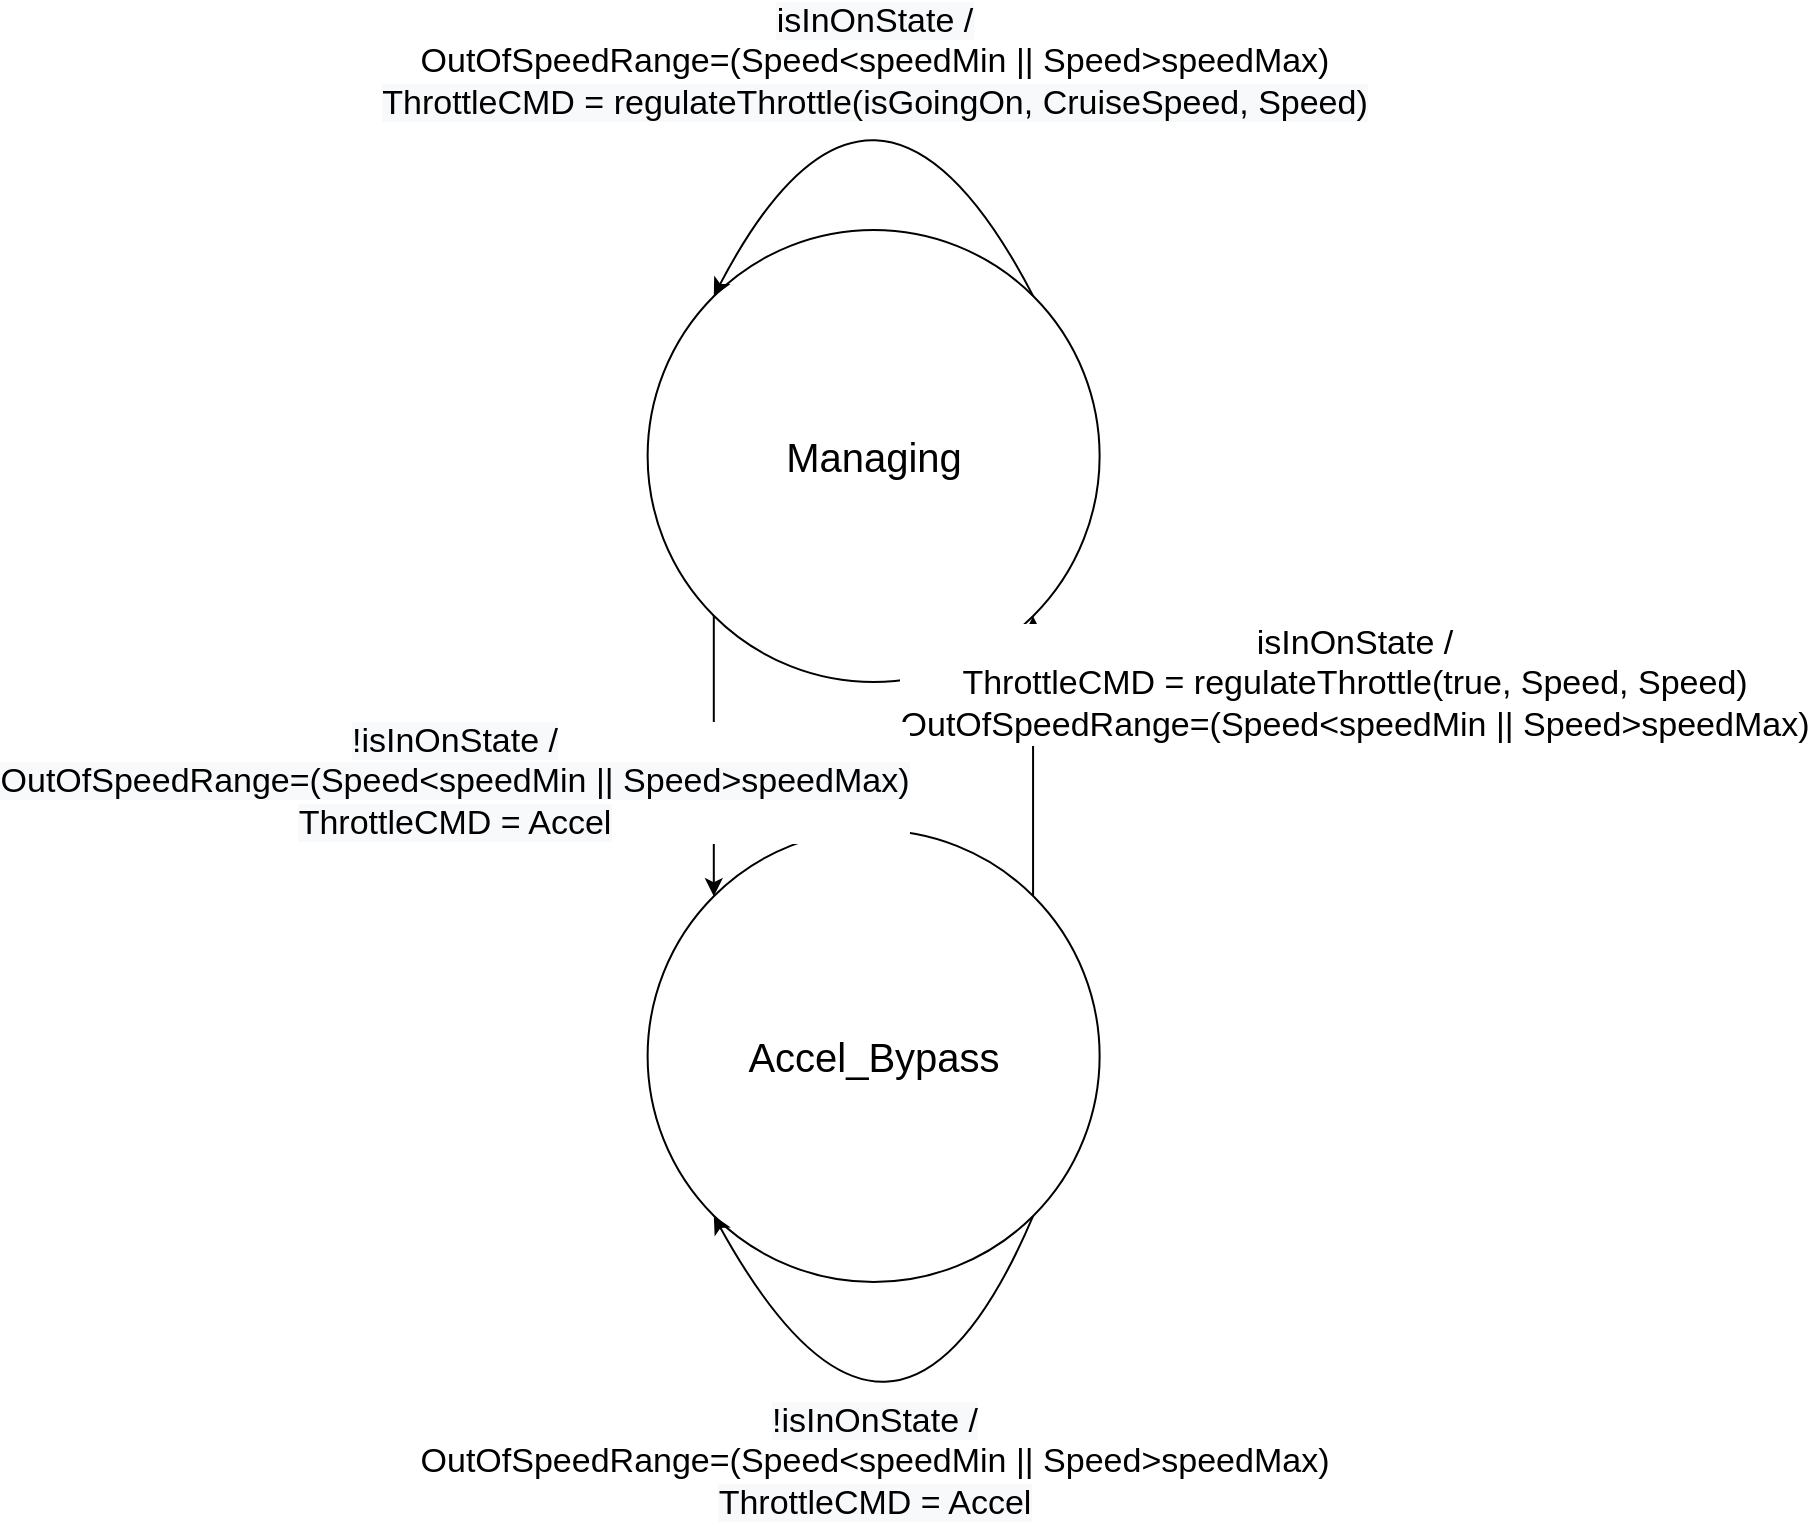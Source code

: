<mxfile version="12.9.3" type="device"><diagram id="duKgqAcAAZWye7YxAfLH" name="Page-1"><mxGraphModel dx="1278" dy="948" grid="1" gridSize="10" guides="1" tooltips="1" connect="1" arrows="1" fold="1" page="1" pageScale="1" pageWidth="1169" pageHeight="827" math="0" shadow="0"><root><mxCell id="0"/><mxCell id="1" parent="0"/><mxCell id="W63KqZGniI1SryFIfaOX-1" value="&lt;font style=&quot;font-size: 20px&quot;&gt;Managing&lt;/font&gt;" style="ellipse;whiteSpace=wrap;html=1;aspect=fixed;" parent="1" vertex="1"><mxGeometry x="456.81" y="144" width="226" height="226" as="geometry"/></mxCell><mxCell id="W63KqZGniI1SryFIfaOX-2" value="&lt;font style=&quot;font-size: 20px&quot;&gt;Accel_Bypass&lt;br&gt;&lt;/font&gt;" style="ellipse;whiteSpace=wrap;html=1;aspect=fixed;" parent="1" vertex="1"><mxGeometry x="456.81" y="444" width="226" height="226" as="geometry"/></mxCell><mxCell id="W63KqZGniI1SryFIfaOX-4" value="" style="curved=1;endArrow=classic;html=1;entryX=0;entryY=0;entryDx=0;entryDy=0;exitX=1;exitY=0;exitDx=0;exitDy=0;" parent="1" source="W63KqZGniI1SryFIfaOX-1" target="W63KqZGniI1SryFIfaOX-1" edge="1"><mxGeometry width="50" height="50" relative="1" as="geometry"><mxPoint x="642" y="169" as="sourcePoint"/><mxPoint x="986.81" y="474" as="targetPoint"/><Array as="points"><mxPoint x="570" y="24"/></Array></mxGeometry></mxCell><mxCell id="W63KqZGniI1SryFIfaOX-5" value="&lt;span style=&quot;font-size: 17px ; background-color: rgb(248 , 249 , 250)&quot;&gt;isInOnState&amp;nbsp;&lt;/span&gt;&lt;span style=&quot;font-size: 17px ; background-color: rgb(248 , 249 , 250)&quot;&gt;/&lt;br&gt;&lt;/span&gt;&lt;span style=&quot;font-size: 17px&quot;&gt;OutOfSpeedRange=(Speed&amp;lt;speedMin || S&lt;/span&gt;&lt;span style=&quot;font-size: 17px&quot;&gt;peed&amp;gt;speedMax)&lt;/span&gt;&lt;span style=&quot;font-size: 17px ; background-color: rgb(248 , 249 , 250)&quot;&gt;&lt;br&gt;&lt;/span&gt;&lt;span style=&quot;font-family: &amp;#34;helvetica&amp;#34; ; font-size: 17px ; background-color: rgb(248 , 249 , 250)&quot;&gt;ThrottleCMD =&amp;nbsp;&lt;/span&gt;&lt;span style=&quot;font-family: &amp;#34;helvetica&amp;#34; ; font-size: 17px ; background-color: rgb(248 , 249 , 250)&quot;&gt;regulateThrottle(isGoingOn, CruiseSpeed, Speed)&lt;/span&gt;&lt;span style=&quot;font-size: 17px ; background-color: rgb(248 , 249 , 250)&quot;&gt;&lt;br&gt;&lt;/span&gt;" style="edgeLabel;html=1;align=center;verticalAlign=middle;resizable=0;points=[];" parent="W63KqZGniI1SryFIfaOX-4" vertex="1" connectable="0"><mxGeometry x="-0.432" y="30" relative="1" as="geometry"><mxPoint x="-8.2" y="-44.34" as="offset"/></mxGeometry></mxCell><mxCell id="W63KqZGniI1SryFIfaOX-6" value="" style="endArrow=classic;html=1;exitX=1;exitY=0;exitDx=0;exitDy=0;entryX=1;entryY=1;entryDx=0;entryDy=0;" parent="1" source="W63KqZGniI1SryFIfaOX-2" target="W63KqZGniI1SryFIfaOX-1" edge="1"><mxGeometry width="50" height="50" relative="1" as="geometry"><mxPoint x="936.81" y="524" as="sourcePoint"/><mxPoint x="700" y="337" as="targetPoint"/></mxGeometry></mxCell><mxCell id="W63KqZGniI1SryFIfaOX-7" value="&lt;span style=&quot;background-color: rgb(255 , 255 , 255)&quot;&gt;&lt;font style=&quot;font-size: 17px&quot;&gt;isInOnState&amp;nbsp;&lt;/font&gt;&lt;span style=&quot;font-size: 17px&quot;&gt;/&lt;br&gt;&lt;/span&gt;&lt;span style=&quot;font-size: 17px&quot;&gt;ThrottleCMD = &lt;/span&gt;&lt;span style=&quot;font-size: 17px&quot;&gt;regulateThrottle(true, Speed, Speed)&lt;br&gt;&lt;/span&gt;&lt;span style=&quot;font-size: 17px&quot;&gt;OutOfSpeedRange=(Speed&amp;lt;speedMin || S&lt;/span&gt;&lt;span style=&quot;font-size: 17px&quot;&gt;peed&amp;gt;speedMax)&lt;/span&gt;&lt;/span&gt;&lt;span style=&quot;font-size: 17px ; background-color: rgb(248 , 249 , 250)&quot;&gt;&lt;br&gt;&lt;/span&gt;" style="edgeLabel;html=1;align=center;verticalAlign=middle;resizable=0;points=[];" parent="W63KqZGniI1SryFIfaOX-6" vertex="1" connectable="0"><mxGeometry x="-0.177" y="6" relative="1" as="geometry"><mxPoint x="166.29" y="-49.1" as="offset"/></mxGeometry></mxCell><mxCell id="W63KqZGniI1SryFIfaOX-16" value="" style="curved=1;endArrow=classic;html=1;exitX=1;exitY=1;exitDx=0;exitDy=0;entryX=0;entryY=1;entryDx=0;entryDy=0;" parent="1" source="W63KqZGniI1SryFIfaOX-2" target="W63KqZGniI1SryFIfaOX-2" edge="1"><mxGeometry width="50" height="50" relative="1" as="geometry"><mxPoint x="1021.81" y="494" as="sourcePoint"/><mxPoint x="1071.81" y="444" as="targetPoint"/><Array as="points"><mxPoint x="580" y="800"/></Array></mxGeometry></mxCell><mxCell id="W63KqZGniI1SryFIfaOX-19" value="&lt;span style=&quot;font-family: &amp;#34;helvetica&amp;#34; ; font-size: 17px ; background-color: rgb(248 , 249 , 250)&quot;&gt;!&lt;/span&gt;&lt;span style=&quot;font-size: 17px ; background-color: rgb(248 , 249 , 250)&quot;&gt;isInOnState&amp;nbsp;&lt;/span&gt;&lt;span style=&quot;font-family: &amp;#34;helvetica&amp;#34; ; font-size: 17px ; background-color: rgb(248 , 249 , 250)&quot;&gt;/ &lt;br&gt;&lt;/span&gt;&lt;span style=&quot;font-size: 17px&quot;&gt;OutOfSpeedRange=(Speed&amp;lt;speedMin || S&lt;/span&gt;&lt;span style=&quot;font-size: 17px&quot;&gt;peed&amp;gt;speedMax)&lt;/span&gt;&lt;span style=&quot;font-size: 17px ; background-color: rgb(248 , 249 , 250)&quot;&gt;&lt;br&gt;&lt;/span&gt;&lt;span style=&quot;font-size: 17px ; background-color: rgb(248 , 249 , 250)&quot;&gt;ThrottleCMD = Accel&lt;/span&gt;" style="edgeLabel;html=1;align=center;verticalAlign=middle;resizable=0;points=[];" parent="W63KqZGniI1SryFIfaOX-16" vertex="1" connectable="0"><mxGeometry x="-0.494" y="-16" relative="1" as="geometry"><mxPoint x="-29.03" y="44.79" as="offset"/></mxGeometry></mxCell><mxCell id="W63KqZGniI1SryFIfaOX-20" value="" style="endArrow=classic;html=1;entryX=0;entryY=0;entryDx=0;entryDy=0;exitX=0;exitY=1;exitDx=0;exitDy=0;" parent="1" source="W63KqZGniI1SryFIfaOX-1" target="W63KqZGniI1SryFIfaOX-2" edge="1"><mxGeometry width="50" height="50" relative="1" as="geometry"><mxPoint x="550" y="410" as="sourcePoint"/><mxPoint x="1071.81" y="444" as="targetPoint"/></mxGeometry></mxCell><mxCell id="W63KqZGniI1SryFIfaOX-22" value="&lt;font style=&quot;font-size: 17px&quot;&gt;&lt;span style=&quot;background-color: rgb(248 , 249 , 250)&quot;&gt;!isInOnState&amp;nbsp;&lt;/span&gt;&lt;span style=&quot;background-color: rgb(248 , 249 , 250)&quot;&gt;&lt;font face=&quot;helvetica&quot; style=&quot;font-size: 17px&quot;&gt;/&lt;br&gt;&lt;/font&gt;&lt;/span&gt;&lt;span style=&quot;background-color: rgb(248 , 249 , 250)&quot;&gt;OutOfSpeedRange=(Speed&amp;lt;speedMin || S&lt;/span&gt;&lt;span style=&quot;background-color: rgb(248 , 249 , 250)&quot;&gt;peed&amp;gt;speedMax)&lt;br&gt;&lt;/span&gt;&lt;span style=&quot;background-color: rgb(248 , 249 , 250)&quot;&gt;ThrottleCMD = Accel&lt;/span&gt;&lt;/font&gt;&lt;span style=&quot;font-size: 17px ; background-color: rgb(248 , 249 , 250)&quot;&gt;&lt;br&gt;&lt;/span&gt;" style="edgeLabel;html=1;align=center;verticalAlign=middle;resizable=0;points=[];" parent="W63KqZGniI1SryFIfaOX-20" vertex="1" connectable="0"><mxGeometry x="0.263" y="1" relative="1" as="geometry"><mxPoint x="-130.91" y="-5.9" as="offset"/></mxGeometry></mxCell></root></mxGraphModel></diagram></mxfile>